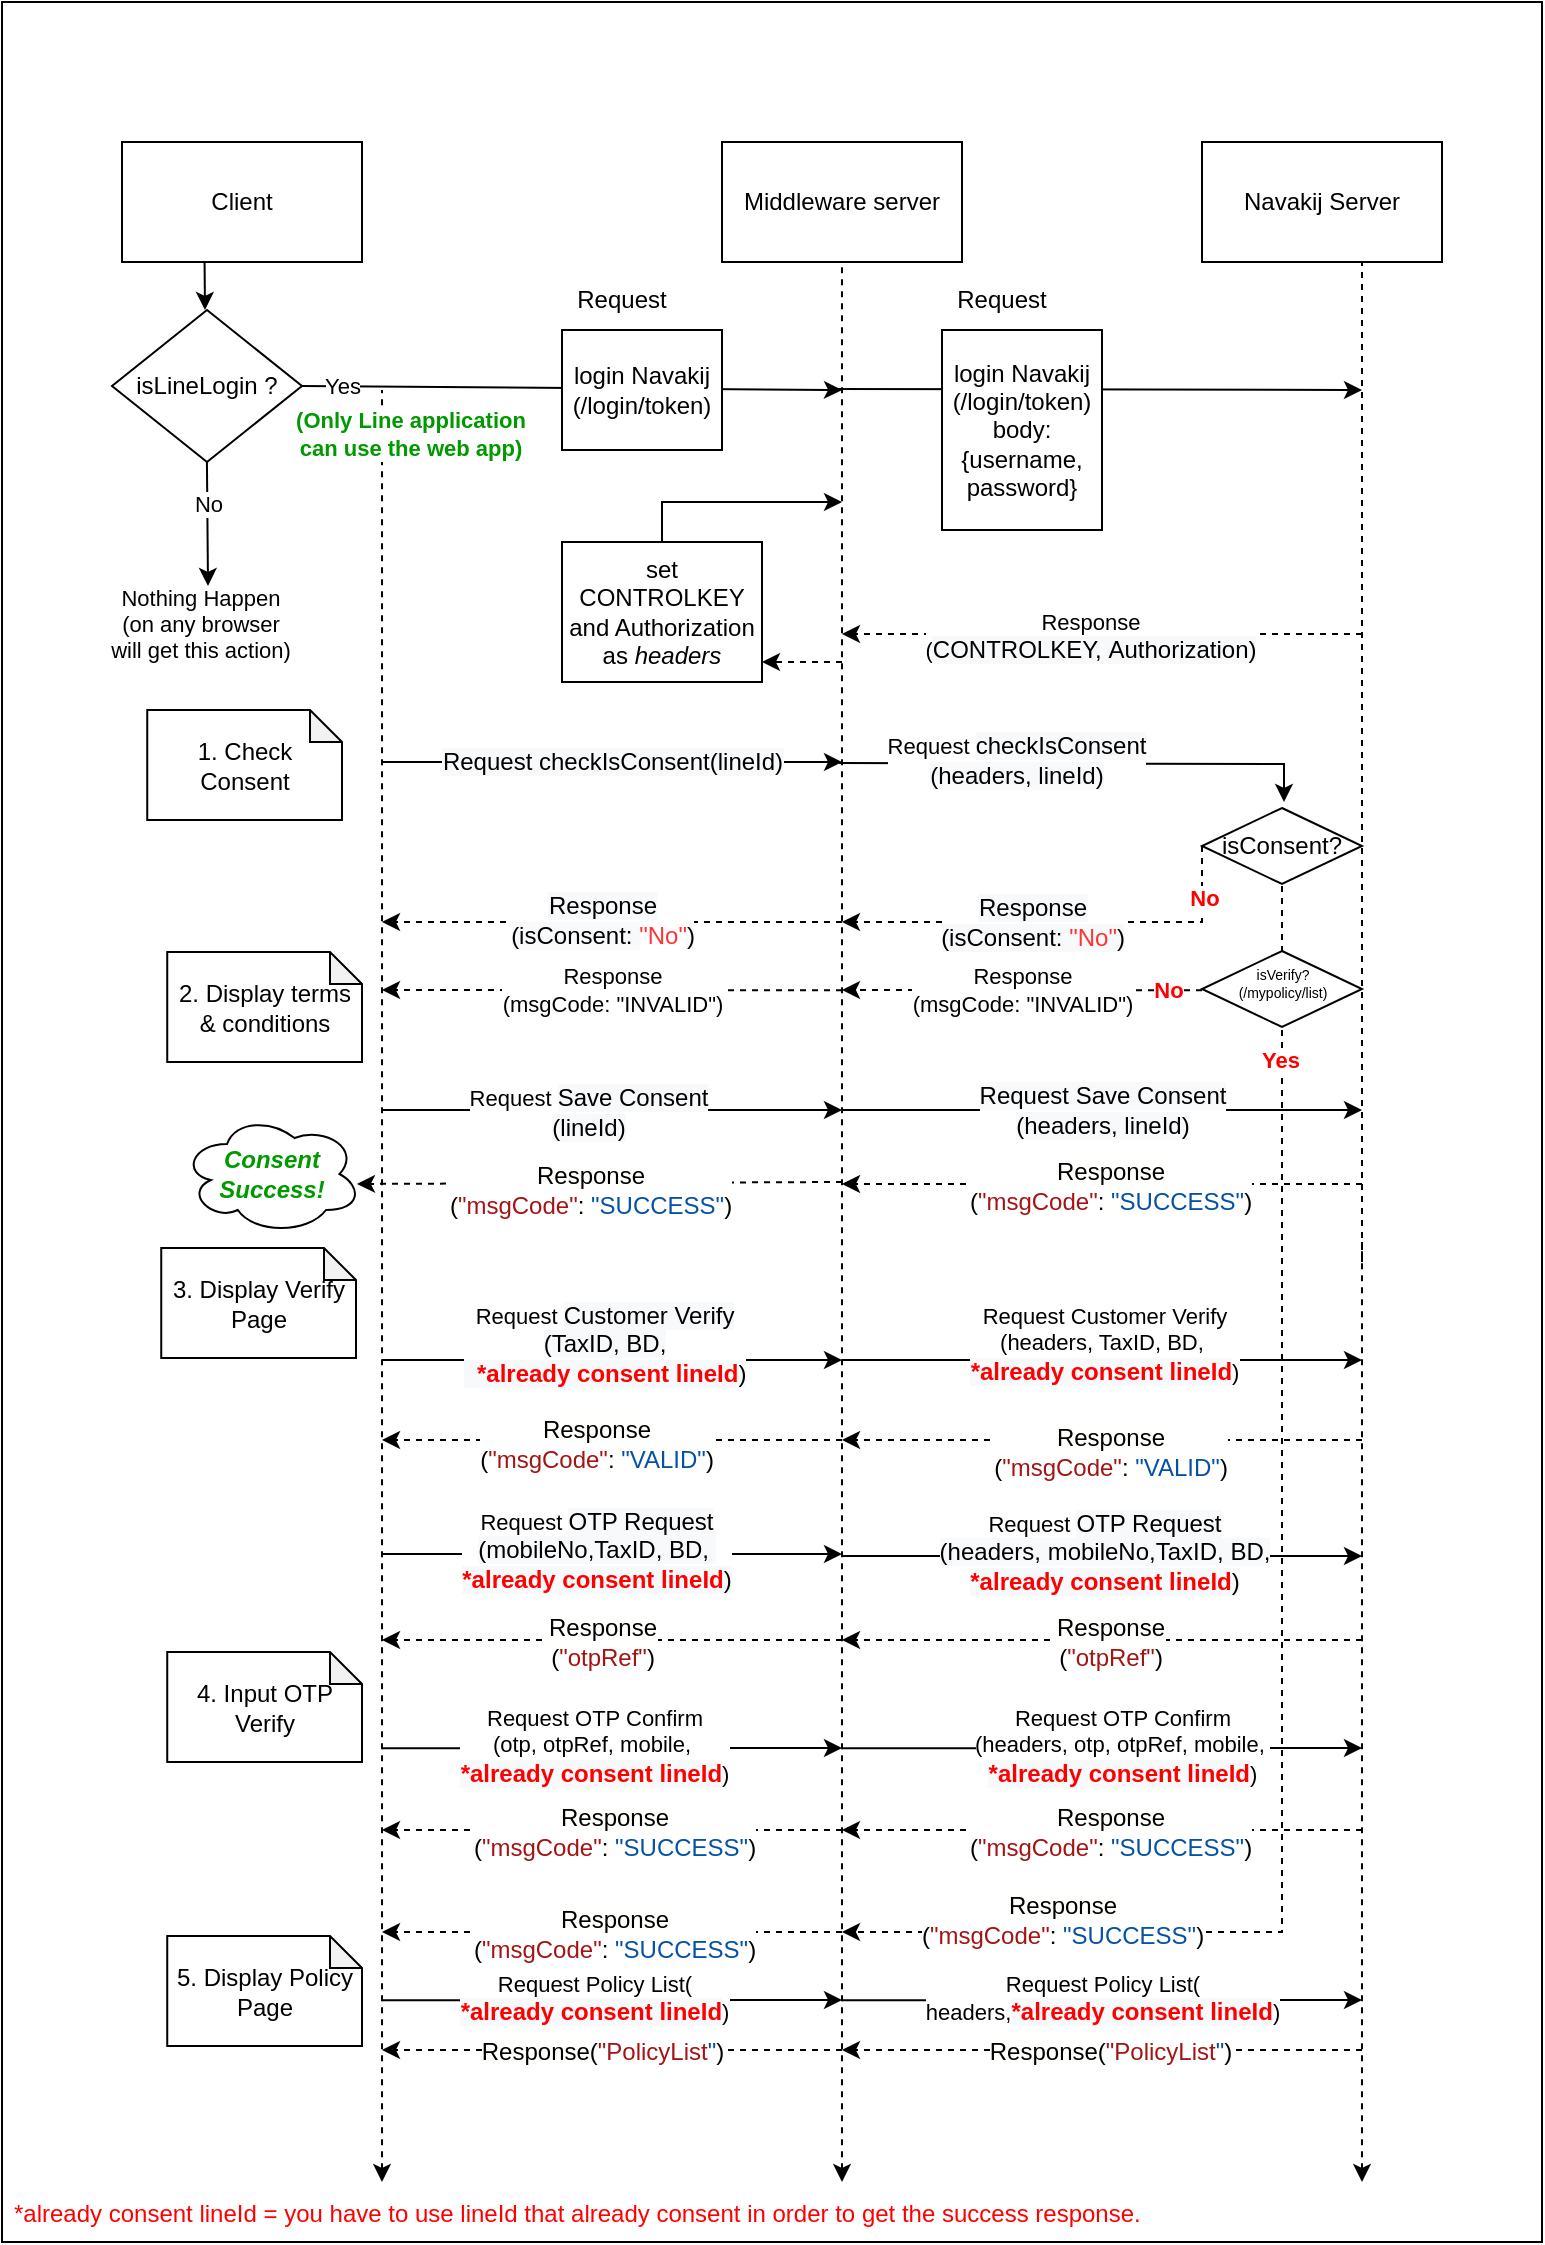 <mxfile version="17.4.0" type="device"><diagram id="cT4km8-Q7S6WcTGxrTxh" name="Page-1"><mxGraphModel dx="1261" dy="752" grid="1" gridSize="10" guides="1" tooltips="1" connect="1" arrows="1" fold="1" page="1" pageScale="1" pageWidth="827" pageHeight="1169" math="0" shadow="0"><root><mxCell id="0"/><mxCell id="1" parent="0"/><mxCell id="ANIul-7Bo9DPzJcAFMtB-142" value="" style="rounded=0;whiteSpace=wrap;html=1;fontColor=#000000;" parent="1" vertex="1"><mxGeometry x="40" y="10" width="770" height="1120" as="geometry"/></mxCell><mxCell id="ANIul-7Bo9DPzJcAFMtB-1" value="Client" style="rounded=0;whiteSpace=wrap;html=1;" parent="1" vertex="1"><mxGeometry x="100" y="80" width="120" height="60" as="geometry"/></mxCell><mxCell id="ANIul-7Bo9DPzJcAFMtB-2" value="Middleware server" style="rounded=0;whiteSpace=wrap;html=1;" parent="1" vertex="1"><mxGeometry x="400" y="80" width="120" height="60" as="geometry"/></mxCell><mxCell id="ANIul-7Bo9DPzJcAFMtB-3" value="Navakij Server" style="rounded=0;whiteSpace=wrap;html=1;" parent="1" vertex="1"><mxGeometry x="640" y="80" width="120" height="60" as="geometry"/></mxCell><mxCell id="ANIul-7Bo9DPzJcAFMtB-5" value="isLineLogin ?" style="rhombus;whiteSpace=wrap;html=1;" parent="1" vertex="1"><mxGeometry x="95" y="164" width="95" height="76" as="geometry"/></mxCell><mxCell id="ANIul-7Bo9DPzJcAFMtB-6" value="" style="endArrow=classic;html=1;rounded=0;exitX=0.344;exitY=0.994;exitDx=0;exitDy=0;entryX=0.5;entryY=0;entryDx=0;entryDy=0;exitPerimeter=0;" parent="1" source="ANIul-7Bo9DPzJcAFMtB-1" edge="1"><mxGeometry width="50" height="50" relative="1" as="geometry"><mxPoint x="144" y="140" as="sourcePoint"/><mxPoint x="141.5" y="164" as="targetPoint"/></mxGeometry></mxCell><mxCell id="ANIul-7Bo9DPzJcAFMtB-7" value="" style="endArrow=none;dashed=1;html=1;rounded=0;entryX=0.5;entryY=1;entryDx=0;entryDy=0;startArrow=classic;startFill=1;" parent="1" target="ANIul-7Bo9DPzJcAFMtB-2" edge="1"><mxGeometry width="50" height="50" relative="1" as="geometry"><mxPoint x="460" y="1100" as="sourcePoint"/><mxPoint x="520" y="240" as="targetPoint"/></mxGeometry></mxCell><mxCell id="ANIul-7Bo9DPzJcAFMtB-8" value="" style="endArrow=classic;html=1;rounded=0;exitX=1;exitY=0.5;exitDx=0;exitDy=0;" parent="1" source="ANIul-7Bo9DPzJcAFMtB-5" edge="1"><mxGeometry width="50" height="50" relative="1" as="geometry"><mxPoint x="440" y="264" as="sourcePoint"/><mxPoint x="460" y="204" as="targetPoint"/></mxGeometry></mxCell><mxCell id="ANIul-7Bo9DPzJcAFMtB-10" value="Yes" style="edgeLabel;html=1;align=center;verticalAlign=middle;resizable=0;points=[];" parent="ANIul-7Bo9DPzJcAFMtB-8" vertex="1" connectable="0"><mxGeometry x="-0.716" y="-2" relative="1" as="geometry"><mxPoint x="-19" y="-3" as="offset"/></mxGeometry></mxCell><mxCell id="ANIul-7Bo9DPzJcAFMtB-11" value="login Navakij&lt;br&gt;(/login/token)" style="rounded=0;whiteSpace=wrap;html=1;" parent="1" vertex="1"><mxGeometry x="320" y="174" width="80" height="60" as="geometry"/></mxCell><mxCell id="ANIul-7Bo9DPzJcAFMtB-12" value="Request" style="text;html=1;strokeColor=none;fillColor=none;align=center;verticalAlign=middle;whiteSpace=wrap;rounded=0;" parent="1" vertex="1"><mxGeometry x="320" y="144" width="60" height="30" as="geometry"/></mxCell><mxCell id="ANIul-7Bo9DPzJcAFMtB-14" value="" style="endArrow=classic;html=1;rounded=0;exitX=1;exitY=0.5;exitDx=0;exitDy=0;" parent="1" edge="1"><mxGeometry width="50" height="50" relative="1" as="geometry"><mxPoint x="455" y="203.5" as="sourcePoint"/><mxPoint x="720" y="204" as="targetPoint"/></mxGeometry></mxCell><mxCell id="ANIul-7Bo9DPzJcAFMtB-16" value="" style="endArrow=none;dashed=1;html=1;rounded=0;entryX=0.5;entryY=1;entryDx=0;entryDy=0;startArrow=none;" parent="1" edge="1"><mxGeometry width="50" height="50" relative="1" as="geometry"><mxPoint x="720" y="640" as="sourcePoint"/><mxPoint x="720" y="140" as="targetPoint"/></mxGeometry></mxCell><mxCell id="ANIul-7Bo9DPzJcAFMtB-17" value="login Navakij&lt;br&gt;(/login/token)&lt;br&gt;body: {username, password}" style="rounded=0;whiteSpace=wrap;html=1;" parent="1" vertex="1"><mxGeometry x="510" y="174" width="80" height="100" as="geometry"/></mxCell><mxCell id="ANIul-7Bo9DPzJcAFMtB-18" value="Request" style="text;html=1;strokeColor=none;fillColor=none;align=center;verticalAlign=middle;whiteSpace=wrap;rounded=0;" parent="1" vertex="1"><mxGeometry x="510" y="144" width="60" height="30" as="geometry"/></mxCell><mxCell id="ANIul-7Bo9DPzJcAFMtB-19" value="" style="endArrow=classic;html=1;rounded=0;dashed=1;" parent="1" edge="1"><mxGeometry width="50" height="50" relative="1" as="geometry"><mxPoint x="720" y="326" as="sourcePoint"/><mxPoint x="460" y="326" as="targetPoint"/></mxGeometry></mxCell><mxCell id="ANIul-7Bo9DPzJcAFMtB-140" value="Response&lt;br&gt;(&lt;span style=&quot;font-size: 12px; background-color: rgb(248, 249, 250);&quot;&gt;CONTROLKEY,&amp;nbsp;&lt;/span&gt;&lt;span style=&quot;font-size: 12px; background-color: rgb(248, 249, 250);&quot;&gt;Authorization)&lt;/span&gt;" style="edgeLabel;html=1;align=center;verticalAlign=middle;resizable=0;points=[];fontColor=#000000;" parent="ANIul-7Bo9DPzJcAFMtB-19" vertex="1" connectable="0"><mxGeometry x="0.279" y="-1" relative="1" as="geometry"><mxPoint x="30" y="2" as="offset"/></mxGeometry></mxCell><mxCell id="ANIul-7Bo9DPzJcAFMtB-22" value="set CONTROLKEY and Authorization as &lt;i&gt;headers&lt;/i&gt;" style="rounded=0;whiteSpace=wrap;html=1;" parent="1" vertex="1"><mxGeometry x="320" y="280" width="100" height="70" as="geometry"/></mxCell><mxCell id="ANIul-7Bo9DPzJcAFMtB-23" value="" style="endArrow=classic;html=1;rounded=0;dashed=1;" parent="1" edge="1"><mxGeometry width="50" height="50" relative="1" as="geometry"><mxPoint x="460" y="340" as="sourcePoint"/><mxPoint x="420" y="340" as="targetPoint"/></mxGeometry></mxCell><mxCell id="ANIul-7Bo9DPzJcAFMtB-24" value="" style="endArrow=classic;html=1;rounded=0;" parent="1" edge="1"><mxGeometry width="50" height="50" relative="1" as="geometry"><mxPoint x="370" y="280" as="sourcePoint"/><mxPoint x="460" y="260" as="targetPoint"/><Array as="points"><mxPoint x="370" y="260"/></Array></mxGeometry></mxCell><mxCell id="ANIul-7Bo9DPzJcAFMtB-30" value="" style="endArrow=classic;html=1;rounded=0;exitX=1;exitY=0.5;exitDx=0;exitDy=0;entryX=0.5;entryY=0;entryDx=0;entryDy=0;" parent="1" edge="1"><mxGeometry width="50" height="50" relative="1" as="geometry"><mxPoint x="458.5" y="390.5" as="sourcePoint"/><mxPoint x="681" y="410.0" as="targetPoint"/><Array as="points"><mxPoint x="681" y="391"/></Array></mxGeometry></mxCell><mxCell id="ANIul-7Bo9DPzJcAFMtB-90" value="Request&amp;nbsp;&lt;span style=&quot;font-size: 12px ; background-color: rgb(248 , 249 , 250)&quot;&gt;checkIsConsent&lt;/span&gt;&lt;br style=&quot;font-size: 12px ; background-color: rgb(248 , 249 , 250)&quot;&gt;&lt;span style=&quot;font-size: 12px ; background-color: rgb(248 , 249 , 250)&quot;&gt;(headers, lineId)&lt;/span&gt;" style="edgeLabel;html=1;align=center;verticalAlign=middle;resizable=0;points=[];fontColor=#000000;" parent="ANIul-7Bo9DPzJcAFMtB-30" vertex="1" connectable="0"><mxGeometry x="-0.598" y="2" relative="1" as="geometry"><mxPoint x="40" as="offset"/></mxGeometry></mxCell><mxCell id="ANIul-7Bo9DPzJcAFMtB-36" value="" style="endArrow=none;dashed=1;html=1;rounded=0;startArrow=classic;startFill=1;" parent="1" edge="1"><mxGeometry width="50" height="50" relative="1" as="geometry"><mxPoint x="230" y="1100" as="sourcePoint"/><mxPoint x="230" y="204" as="targetPoint"/></mxGeometry></mxCell><mxCell id="ANIul-7Bo9DPzJcAFMtB-37" value="&lt;span style=&quot;font-size: 12px ; background-color: rgb(248 , 249 , 250)&quot;&gt;Request checkIsConsent&lt;/span&gt;&lt;span style=&quot;font-size: 12px ; background-color: rgb(248 , 249 , 250)&quot;&gt;(lineId)&lt;/span&gt;" style="endArrow=classic;html=1;rounded=0;" parent="1" edge="1"><mxGeometry width="50" height="50" relative="1" as="geometry"><mxPoint x="230" y="390" as="sourcePoint"/><mxPoint x="460" y="390" as="targetPoint"/></mxGeometry></mxCell><mxCell id="ANIul-7Bo9DPzJcAFMtB-39" value="" style="endArrow=classic;html=1;rounded=0;exitX=0.468;exitY=0.968;exitDx=0;exitDy=0;exitPerimeter=0;" parent="1" edge="1"><mxGeometry width="50" height="50" relative="1" as="geometry"><mxPoint x="142.46" y="239.568" as="sourcePoint"/><mxPoint x="143" y="302" as="targetPoint"/></mxGeometry></mxCell><mxCell id="ANIul-7Bo9DPzJcAFMtB-40" value="No" style="edgeLabel;html=1;align=center;verticalAlign=middle;resizable=0;points=[];" parent="ANIul-7Bo9DPzJcAFMtB-39" vertex="1" connectable="0"><mxGeometry x="-0.411" y="2" relative="1" as="geometry"><mxPoint x="-2" y="3" as="offset"/></mxGeometry></mxCell><mxCell id="ANIul-7Bo9DPzJcAFMtB-41" value="Nothing Happen&lt;br&gt;(on any browser &lt;br&gt;will get this action)" style="edgeLabel;html=1;align=center;verticalAlign=middle;resizable=0;points=[];" parent="1" vertex="1" connectable="0"><mxGeometry x="152.618" y="270.796" as="geometry"><mxPoint x="-14" y="50" as="offset"/></mxGeometry></mxCell><mxCell id="ANIul-7Bo9DPzJcAFMtB-42" value="&lt;font color=&quot;#009900&quot;&gt;(Only Line application&lt;br&gt;can use the web app)&lt;/font&gt;" style="edgeLabel;html=1;align=center;verticalAlign=middle;resizable=0;points=[];fontStyle=1" parent="1" vertex="1" connectable="0"><mxGeometry x="257.998" y="175.996" as="geometry"><mxPoint x="-14" y="50" as="offset"/></mxGeometry></mxCell><mxCell id="ANIul-7Bo9DPzJcAFMtB-43" value="" style="endArrow=classic;html=1;rounded=0;dashed=1;" parent="1" edge="1"><mxGeometry width="50" height="50" relative="1" as="geometry"><mxPoint x="460" y="470" as="sourcePoint"/><mxPoint x="230" y="470" as="targetPoint"/></mxGeometry></mxCell><mxCell id="ANIul-7Bo9DPzJcAFMtB-123" value="&lt;span style=&quot;color: rgb(0 , 0 , 0) ; font-size: 12px ; background-color: rgb(248 , 249 , 250)&quot;&gt;Response&lt;/span&gt;&lt;br style=&quot;color: rgb(0 , 0 , 0) ; font-size: 12px&quot;&gt;&lt;span style=&quot;color: rgb(0 , 0 , 0) ; font-size: 12px ; background-color: rgb(248 , 249 , 250)&quot;&gt;(isConsent:&amp;nbsp;&lt;/span&gt;&lt;font color=&quot;#ff3333&quot; style=&quot;font-size: 12px&quot;&gt;&quot;No&quot;&lt;/font&gt;&lt;span style=&quot;color: rgb(0 , 0 , 0) ; font-size: 12px ; background-color: rgb(248 , 249 , 250)&quot;&gt;)&lt;/span&gt;" style="edgeLabel;html=1;align=center;verticalAlign=middle;resizable=0;points=[];fontColor=#FF3333;" parent="ANIul-7Bo9DPzJcAFMtB-43" vertex="1" connectable="0"><mxGeometry x="0.217" y="-1" relative="1" as="geometry"><mxPoint x="20" as="offset"/></mxGeometry></mxCell><mxCell id="ANIul-7Bo9DPzJcAFMtB-46" value="1. Check Consent" style="shape=note;whiteSpace=wrap;html=1;backgroundOutline=1;darkOpacity=0.05;size=16;" parent="1" vertex="1"><mxGeometry x="112.62" y="364" width="97.38" height="55" as="geometry"/></mxCell><mxCell id="ANIul-7Bo9DPzJcAFMtB-47" value="2. Display terms &amp;amp; conditions" style="shape=note;whiteSpace=wrap;html=1;backgroundOutline=1;darkOpacity=0.05;size=16;" parent="1" vertex="1"><mxGeometry x="122.62" y="485" width="97.38" height="55" as="geometry"/></mxCell><mxCell id="ANIul-7Bo9DPzJcAFMtB-49" value="" style="endArrow=none;dashed=1;html=1;rounded=0;startArrow=classic;startFill=1;" parent="1" edge="1"><mxGeometry width="50" height="50" relative="1" as="geometry"><mxPoint x="720" y="1100" as="sourcePoint"/><mxPoint x="720" y="630" as="targetPoint"/></mxGeometry></mxCell><mxCell id="ANIul-7Bo9DPzJcAFMtB-52" value="" style="endArrow=classic;html=1;rounded=0;exitX=0.5;exitY=1;exitDx=0;exitDy=0;dashed=1;" parent="1" edge="1"><mxGeometry width="50" height="50" relative="1" as="geometry"><mxPoint x="680" y="446" as="sourcePoint"/><mxPoint x="460" y="975" as="targetPoint"/><Array as="points"><mxPoint x="680" y="975"/></Array></mxGeometry></mxCell><mxCell id="ANIul-7Bo9DPzJcAFMtB-53" value="Yes" style="edgeLabel;html=1;align=center;verticalAlign=middle;resizable=0;points=[];fontStyle=1;fontColor=#FF0000;" parent="ANIul-7Bo9DPzJcAFMtB-52" vertex="1" connectable="0"><mxGeometry x="-0.731" y="-1" relative="1" as="geometry"><mxPoint y="-115" as="offset"/></mxGeometry></mxCell><mxCell id="ANIul-7Bo9DPzJcAFMtB-124" value="&lt;span style=&quot;color: rgba(0 , 0 , 0 , 0) ; font-family: monospace ; font-size: 0px ; background-color: rgb(248 , 249 , 250)&quot;&gt;%3CmxGraphModel%3E%3Croot%3E%3CmxCell%20id%3D%220%22%2F%3E%3CmxCell%20id%3D%221%22%20parent%3D%220%22%2F%3E%3CmxCell%20id%3D%222%22%20value%3D%22%26lt%3Bspan%20style%3D%26quot%3Bfont-size%3A%2012px%20%3B%20background-color%3A%20rgb(248%20%2C%20249%20%2C%20250)%26quot%3B%26gt%3BResponse%26lt%3Bbr%26gt%3B(isConsent%3A%20%26lt%3Bfont%20color%3D%26quot%3B%23ff3333%26quot%3B%26gt%3B%26quot%3BNo%26quot%3B%26lt%3B%2Ffont%26gt%3B)%26lt%3B%2Fspan%26gt%3B%22%20style%3D%22edgeLabel%3Bhtml%3D1%3Balign%3Dcenter%3BverticalAlign%3Dmiddle%3Bresizable%3D0%3Bpoints%3D%5B%5D%3BfontColor%3D%23000000%3B%22%20vertex%3D%221%22%20connectable%3D%220%22%20parent%3D%221%22%3E%3CmxGeometry%20x%3D%22505.273%22%20y%3D%22530%22%20as%3D%22geometry%22%2F%3E%3C%2FmxCell%3E%3C%2Froot%3E%3C%2FmxGraphModel%3E&lt;/span&gt;" style="edgeLabel;html=1;align=center;verticalAlign=middle;resizable=0;points=[];fontColor=#FF3333;" parent="ANIul-7Bo9DPzJcAFMtB-52" vertex="1" connectable="0"><mxGeometry x="0.598" y="-2" relative="1" as="geometry"><mxPoint y="36" as="offset"/></mxGeometry></mxCell><mxCell id="ANIul-7Bo9DPzJcAFMtB-125" value="&lt;span style=&quot;color: rgba(0 , 0 , 0 , 0) ; font-family: monospace ; font-size: 0px ; background-color: rgb(248 , 249 , 250)&quot;&gt;%3CmxGraphModel%3E%3Croot%3E%3CmxCell%20id%3D%220%22%2F%3E%3CmxCell%20id%3D%221%22%20parent%3D%220%22%2F%3E%3CmxCell%20id%3D%222%22%20value%3D%22%26lt%3Bspan%20style%3D%26quot%3Bfont-size%3A%2012px%20%3B%20background-color%3A%20rgb(248%20%2C%20249%20%2C%20250)%26quot%3B%26gt%3BResponse%26lt%3Bbr%26gt%3B(isConsent%3A%20%26lt%3Bfont%20color%3D%26quot%3B%23ff3333%26quot%3B%26gt%3B%26quot%3BNo%26quot%3B%26lt%3B%2Ffont%26gt%3B)%26lt%3B%2Fspan%26gt%3B%22%20style%3D%22edgeLabel%3Bhtml%3D1%3Balign%3Dcenter%3BverticalAlign%3Dmiddle%3Bresizable%3D0%3Bpoints%3D%5B%5D%3BfontColor%3D%23000000%3B%22%20vertex%3D%221%22%20connectable%3D%220%22%20parent%3D%221%22%3E%3CmxGeometry%20x%3D%22505.273%22%20y%3D%22530%22%20as%3D%22geometry%22%2F%3E%3C%2FmxCell%3E%3C%2Froot%3E%3C%2FmxGraphModel%3E&lt;/span&gt;" style="edgeLabel;html=1;align=center;verticalAlign=middle;resizable=0;points=[];fontColor=#FF3333;" parent="ANIul-7Bo9DPzJcAFMtB-52" vertex="1" connectable="0"><mxGeometry x="0.626" relative="1" as="geometry"><mxPoint y="36" as="offset"/></mxGeometry></mxCell><mxCell id="ANIul-7Bo9DPzJcAFMtB-126" value="&lt;span style=&quot;color: rgba(0 , 0 , 0 , 0) ; font-family: monospace ; font-size: 0px ; background-color: rgb(248 , 249 , 250)&quot;&gt;%3CmxGraphModel%3E%3Croot%3E%3CmxCell%20id%3D%220%22%2F%3E%3CmxCell%20id%3D%221%22%20parent%3D%220%22%2F%3E%3CmxCell%20id%3D%222%22%20value%3D%22%26lt%3Bspan%20style%3D%26quot%3Bfont-size%3A%2012px%20%3B%20background-color%3A%20rgb(248%20%2C%20249%20%2C%20250)%26quot%3B%26gt%3BResponse%26lt%3Bbr%26gt%3B(isConsent%3A%20%26lt%3Bfont%20color%3D%26quot%3B%23ff3333%26quot%3B%26gt%3B%26quot%3BNo%26quot%3B%26lt%3B%2Ffont%26gt%3B)%26lt%3B%2Fspan%26gt%3B%22%20style%3D%22edgeLabel%3Bhtml%3D1%3Balign%3Dcenter%3BverticalAlign%3Dmiddle%3Bresizable%3D0%3Bpoints%3D%5B%5D%3BfontColor%3D%23000000%3B%22%20vertex%3D%221%22%20connectable%3D%220%22%20parent%3D%221%22%3E%3CmxGeometry%20x%3D%22505.273%22%20y%3D%22530%22%20as%3D%22geometry%22%2F%3E%3C%2FmxCell%3E%3C%2Froot%3E%3C%2FmxGraphModelReหrwrasd&lt;/span&gt;" style="edgeLabel;html=1;align=center;verticalAlign=middle;resizable=0;points=[];fontColor=#FF3333;" parent="ANIul-7Bo9DPzJcAFMtB-52" vertex="1" connectable="0"><mxGeometry x="0.623" y="-1" relative="1" as="geometry"><mxPoint y="36" as="offset"/></mxGeometry></mxCell><mxCell id="OdsHlq-Mg84F68yRAwZr-7" value="&lt;span style=&quot;background-color: rgb(255 , 255 , 254)&quot;&gt;Response&lt;br&gt;(&lt;/span&gt;&lt;span style=&quot;color: rgb(163 , 21 , 21)&quot;&gt;&quot;msgCode&quot;&lt;/span&gt;&lt;span style=&quot;background-color: rgb(255 , 255 , 254)&quot;&gt;:&amp;nbsp;&lt;/span&gt;&lt;span style=&quot;color: rgb(4 , 81 , 165)&quot;&gt;&quot;SUCCESS&quot;&lt;/span&gt;&lt;span style=&quot;background-color: rgb(255 , 255 , 254)&quot;&gt;)&lt;/span&gt;" style="edgeLabel;html=1;align=center;verticalAlign=middle;resizable=0;points=[];fontSize=12;" vertex="1" connectable="0" parent="ANIul-7Bo9DPzJcAFMtB-52"><mxGeometry x="0.291" y="-3" relative="1" as="geometry"><mxPoint x="-107" y="39" as="offset"/></mxGeometry></mxCell><mxCell id="ANIul-7Bo9DPzJcAFMtB-67" value="" style="endArrow=classic;html=1;rounded=0;" parent="1" edge="1"><mxGeometry width="50" height="50" relative="1" as="geometry"><mxPoint x="230" y="564" as="sourcePoint"/><mxPoint x="460" y="564" as="targetPoint"/></mxGeometry></mxCell><mxCell id="ANIul-7Bo9DPzJcAFMtB-120" value="Request&amp;nbsp;&lt;span style=&quot;font-size: 12px ; background-color: rgb(248 , 249 , 250)&quot;&gt;Save Consent&lt;br&gt;(lineId)&lt;br&gt;&lt;/span&gt;" style="edgeLabel;html=1;align=center;verticalAlign=middle;resizable=0;points=[];fontColor=#000000;" parent="ANIul-7Bo9DPzJcAFMtB-67" vertex="1" connectable="0"><mxGeometry x="-0.106" y="-1" relative="1" as="geometry"><mxPoint as="offset"/></mxGeometry></mxCell><mxCell id="ANIul-7Bo9DPzJcAFMtB-71" value="&lt;span style=&quot;font-size: 12px ; background-color: rgb(248 , 249 , 250)&quot;&gt;Request Save Consent&lt;br&gt;&lt;/span&gt;&lt;span style=&quot;font-size: 12px ; background-color: rgb(248 , 249 , 250)&quot;&gt;(headers, lineId)&lt;/span&gt;" style="endArrow=classic;html=1;rounded=0;" parent="1" edge="1"><mxGeometry width="50" height="50" relative="1" as="geometry"><mxPoint x="460" y="564" as="sourcePoint"/><mxPoint x="720" y="564" as="targetPoint"/></mxGeometry></mxCell><mxCell id="ANIul-7Bo9DPzJcAFMtB-72" value="&lt;div style=&quot;background-color: rgb(255 , 255 , 254) ; line-height: 18px&quot;&gt;&lt;br&gt;&lt;/div&gt;" style="text;html=1;align=center;verticalAlign=middle;resizable=0;points=[];autosize=1;strokeColor=none;fillColor=none;" parent="1" vertex="1"><mxGeometry x="585" y="596" width="20" height="20" as="geometry"/></mxCell><mxCell id="ANIul-7Bo9DPzJcAFMtB-73" value="isConsent?" style="rhombus;whiteSpace=wrap;html=1;" parent="1" vertex="1"><mxGeometry x="640" y="413" width="80" height="38" as="geometry"/></mxCell><mxCell id="ANIul-7Bo9DPzJcAFMtB-74" value="" style="endArrow=classic;html=1;rounded=0;exitX=0;exitY=0.5;exitDx=0;exitDy=0;dashed=1;" parent="1" source="ANIul-7Bo9DPzJcAFMtB-73" edge="1"><mxGeometry width="50" height="50" relative="1" as="geometry"><mxPoint x="600" y="520" as="sourcePoint"/><mxPoint x="460" y="470" as="targetPoint"/><Array as="points"><mxPoint x="640" y="470"/></Array></mxGeometry></mxCell><mxCell id="ANIul-7Bo9DPzJcAFMtB-76" value="No" style="edgeLabel;html=1;align=center;verticalAlign=middle;resizable=0;points=[];fontStyle=1;fontColor=#FF0000;" parent="ANIul-7Bo9DPzJcAFMtB-74" vertex="1" connectable="0"><mxGeometry x="0.072" relative="1" as="geometry"><mxPoint x="80" y="-12" as="offset"/></mxGeometry></mxCell><mxCell id="ANIul-7Bo9DPzJcAFMtB-122" value="&lt;span style=&quot;font-size: 12px ; background-color: rgb(248 , 249 , 250)&quot;&gt;Response&lt;br&gt;(isConsent: &lt;font color=&quot;#ff3333&quot;&gt;&quot;No&quot;&lt;/font&gt;)&lt;/span&gt;" style="edgeLabel;html=1;align=center;verticalAlign=middle;resizable=0;points=[];fontColor=#000000;" parent="ANIul-7Bo9DPzJcAFMtB-74" vertex="1" connectable="0"><mxGeometry x="0.405" relative="1" as="geometry"><mxPoint x="30" as="offset"/></mxGeometry></mxCell><mxCell id="ANIul-7Bo9DPzJcAFMtB-79" value="" style="endArrow=classic;html=1;rounded=0;fontColor=#000000;dashed=1;" parent="1" edge="1"><mxGeometry width="50" height="50" relative="1" as="geometry"><mxPoint x="720" y="601" as="sourcePoint"/><mxPoint x="460" y="601" as="targetPoint"/></mxGeometry></mxCell><mxCell id="ANIul-7Bo9DPzJcAFMtB-80" value="&lt;span style=&quot;font-size: 12px ; background-color: rgb(255 , 255 , 254)&quot;&gt;Response&lt;br&gt;(&lt;/span&gt;&lt;span style=&quot;font-size: 12px ; color: rgb(163 , 21 , 21)&quot;&gt;&quot;msgCode&quot;&lt;/span&gt;&lt;span style=&quot;font-size: 12px ; background-color: rgb(255 , 255 , 254)&quot;&gt;:&amp;nbsp;&lt;/span&gt;&lt;span style=&quot;font-size: 12px ; color: rgb(4 , 81 , 165)&quot;&gt;&quot;SUCCESS&quot;&lt;/span&gt;&lt;span style=&quot;font-size: 12px ; background-color: rgb(255 , 255 , 254)&quot;&gt;)&lt;/span&gt;" style="edgeLabel;html=1;align=center;verticalAlign=middle;resizable=0;points=[];fontColor=#000000;" parent="ANIul-7Bo9DPzJcAFMtB-79" vertex="1" connectable="0"><mxGeometry x="-0.613" y="-3" relative="1" as="geometry"><mxPoint x="-76" y="4" as="offset"/></mxGeometry></mxCell><mxCell id="ANIul-7Bo9DPzJcAFMtB-81" value="" style="endArrow=classic;html=1;rounded=0;fontColor=#000000;dashed=1;entryX=0.972;entryY=0.583;entryDx=0;entryDy=0;entryPerimeter=0;" parent="1" edge="1"><mxGeometry width="50" height="50" relative="1" as="geometry"><mxPoint x="460" y="600" as="sourcePoint"/><mxPoint x="217.48" y="600.98" as="targetPoint"/></mxGeometry></mxCell><mxCell id="ANIul-7Bo9DPzJcAFMtB-82" value="&lt;span style=&quot;font-size: 12px ; background-color: rgb(255 , 255 , 254)&quot;&gt;Response&lt;br&gt;(&lt;/span&gt;&lt;span style=&quot;font-size: 12px ; color: rgb(163 , 21 , 21)&quot;&gt;&quot;msgCode&quot;&lt;/span&gt;&lt;span style=&quot;font-size: 12px ; background-color: rgb(255 , 255 , 254)&quot;&gt;:&amp;nbsp;&lt;/span&gt;&lt;span style=&quot;font-size: 12px ; color: rgb(4 , 81 , 165)&quot;&gt;&quot;SUCCESS&quot;&lt;/span&gt;&lt;span style=&quot;font-size: 12px ; background-color: rgb(255 , 255 , 254)&quot;&gt;)&lt;/span&gt;" style="edgeLabel;html=1;align=center;verticalAlign=middle;resizable=0;points=[];fontColor=#000000;" parent="ANIul-7Bo9DPzJcAFMtB-81" vertex="1" connectable="0"><mxGeometry x="-0.613" y="-3" relative="1" as="geometry"><mxPoint x="-79" y="7" as="offset"/></mxGeometry></mxCell><mxCell id="ANIul-7Bo9DPzJcAFMtB-83" value="3. Display Verify Page" style="shape=note;whiteSpace=wrap;html=1;backgroundOutline=1;darkOpacity=0.05;size=16;" parent="1" vertex="1"><mxGeometry x="119.62" y="633" width="97.38" height="55" as="geometry"/></mxCell><mxCell id="ANIul-7Bo9DPzJcAFMtB-87" value="" style="endArrow=classic;html=1;rounded=0;" parent="1" edge="1"><mxGeometry width="50" height="50" relative="1" as="geometry"><mxPoint x="230" y="689" as="sourcePoint"/><mxPoint x="460" y="689" as="targetPoint"/></mxGeometry></mxCell><mxCell id="ANIul-7Bo9DPzJcAFMtB-102" value="Request&amp;nbsp;&lt;span style=&quot;font-size: 12px ; background-color: rgb(248 , 249 , 250)&quot;&gt;Customer Verify&lt;/span&gt;&lt;br style=&quot;font-size: 12px ; background-color: rgb(248 , 249 , 250)&quot;&gt;&lt;span style=&quot;font-size: 12px ; background-color: rgb(248 , 249 , 250)&quot;&gt;(TaxID, BD,&lt;br&gt;&amp;nbsp;&amp;nbsp;&lt;font color=&quot;#ff0000&quot;&gt;&lt;b&gt;*already consent lineId&lt;/b&gt;&lt;/font&gt;)&lt;/span&gt;" style="edgeLabel;html=1;align=center;verticalAlign=middle;resizable=0;points=[];fontColor=#000000;" parent="ANIul-7Bo9DPzJcAFMtB-87" vertex="1" connectable="0"><mxGeometry x="-0.075" y="2" relative="1" as="geometry"><mxPoint x="4" y="-6" as="offset"/></mxGeometry></mxCell><mxCell id="ANIul-7Bo9DPzJcAFMtB-88" value="" style="endArrow=classic;html=1;rounded=0;exitX=1;exitY=0.5;exitDx=0;exitDy=0;" parent="1" edge="1"><mxGeometry width="50" height="50" relative="1" as="geometry"><mxPoint x="460" y="689" as="sourcePoint"/><mxPoint x="720" y="689" as="targetPoint"/></mxGeometry></mxCell><mxCell id="ANIul-7Bo9DPzJcAFMtB-89" value="Request Customer Verify&lt;br&gt;(headers, TaxID, BD,&amp;nbsp;&lt;br&gt;&lt;b style=&quot;color: rgb(255 , 0 , 0) ; font-size: 12px ; background-color: rgb(248 , 249 , 250)&quot;&gt;*already consent lineId&lt;/b&gt;)" style="edgeLabel;html=1;align=center;verticalAlign=middle;resizable=0;points=[];fontColor=#000000;" parent="ANIul-7Bo9DPzJcAFMtB-88" vertex="1" connectable="0"><mxGeometry x="-0.458" relative="1" as="geometry"><mxPoint x="60" y="-8" as="offset"/></mxGeometry></mxCell><mxCell id="ANIul-7Bo9DPzJcAFMtB-95" value="" style="endArrow=classic;html=1;rounded=0;fontColor=#000000;dashed=1;" parent="1" edge="1"><mxGeometry width="50" height="50" relative="1" as="geometry"><mxPoint x="720" y="829" as="sourcePoint"/><mxPoint x="460" y="829" as="targetPoint"/></mxGeometry></mxCell><mxCell id="ANIul-7Bo9DPzJcAFMtB-96" value="&lt;span style=&quot;font-size: 12px ; background-color: rgb(255 , 255 , 254)&quot;&gt;Response&lt;br&gt;(&lt;/span&gt;&lt;span style=&quot;font-size: 12px ; color: rgb(163 , 21 , 21)&quot;&gt;&quot;otpRef&quot;&lt;/span&gt;&lt;span style=&quot;font-size: 12px ; background-color: rgb(255 , 255 , 254)&quot;&gt;)&lt;/span&gt;" style="edgeLabel;html=1;align=center;verticalAlign=middle;resizable=0;points=[];fontColor=#000000;" parent="ANIul-7Bo9DPzJcAFMtB-95" vertex="1" connectable="0"><mxGeometry x="-0.613" y="-3" relative="1" as="geometry"><mxPoint x="-76" y="4" as="offset"/></mxGeometry></mxCell><mxCell id="ANIul-7Bo9DPzJcAFMtB-97" value="" style="endArrow=classic;html=1;rounded=0;fontColor=#000000;dashed=1;" parent="1" edge="1"><mxGeometry width="50" height="50" relative="1" as="geometry"><mxPoint x="460" y="829" as="sourcePoint"/><mxPoint x="230" y="829" as="targetPoint"/></mxGeometry></mxCell><mxCell id="ANIul-7Bo9DPzJcAFMtB-98" value="&lt;span style=&quot;font-size: 12px ; background-color: rgb(255 , 255 , 254)&quot;&gt;Response&lt;br&gt;(&lt;/span&gt;&lt;span style=&quot;font-size: 12px ; color: rgb(163 , 21 , 21)&quot;&gt;&quot;otpRef&quot;&lt;/span&gt;&lt;span style=&quot;font-size: 12px ; background-color: rgb(255 , 255 , 254)&quot;&gt;)&lt;/span&gt;" style="edgeLabel;html=1;align=center;verticalAlign=middle;resizable=0;points=[];fontColor=#000000;" parent="ANIul-7Bo9DPzJcAFMtB-97" vertex="1" connectable="0"><mxGeometry x="-0.613" y="-3" relative="1" as="geometry"><mxPoint x="-76" y="4" as="offset"/></mxGeometry></mxCell><mxCell id="ANIul-7Bo9DPzJcAFMtB-99" value="4. Input OTP&lt;br&gt;Verify" style="shape=note;whiteSpace=wrap;html=1;backgroundOutline=1;darkOpacity=0.05;size=16;" parent="1" vertex="1"><mxGeometry x="122.62" y="835" width="97.38" height="55" as="geometry"/></mxCell><mxCell id="ANIul-7Bo9DPzJcAFMtB-100" value="" style="endArrow=classic;html=1;rounded=0;exitX=1;exitY=0.5;exitDx=0;exitDy=0;" parent="1" edge="1"><mxGeometry width="50" height="50" relative="1" as="geometry"><mxPoint x="230" y="883.13" as="sourcePoint"/><mxPoint x="460" y="883" as="targetPoint"/></mxGeometry></mxCell><mxCell id="ANIul-7Bo9DPzJcAFMtB-101" value="Request OTP Confirm&lt;br&gt;(otp, otpRef, mobile,&amp;nbsp;&lt;br&gt;&lt;b style=&quot;color: rgb(255 , 0 , 0) ; font-size: 12px ; background-color: rgb(248 , 249 , 250)&quot;&gt;*already consent lineId&lt;/b&gt;)" style="edgeLabel;html=1;align=center;verticalAlign=middle;resizable=0;points=[];fontColor=#000000;" parent="ANIul-7Bo9DPzJcAFMtB-100" vertex="1" connectable="0"><mxGeometry x="-0.077" y="1" relative="1" as="geometry"><mxPoint as="offset"/></mxGeometry></mxCell><mxCell id="ANIul-7Bo9DPzJcAFMtB-103" value="" style="endArrow=classic;html=1;rounded=0;fontColor=#000000;dashed=1;" parent="1" edge="1"><mxGeometry width="50" height="50" relative="1" as="geometry"><mxPoint x="720" y="729" as="sourcePoint"/><mxPoint x="460" y="729" as="targetPoint"/></mxGeometry></mxCell><mxCell id="ANIul-7Bo9DPzJcAFMtB-104" value="&lt;span style=&quot;font-size: 12px&quot;&gt;&lt;span style=&quot;background-color: rgb(255 , 255 , 254)&quot;&gt;Response&lt;/span&gt;&lt;br&gt;&lt;span style=&quot;background-color: rgb(255 , 255 , 254)&quot;&gt;(&lt;/span&gt;&lt;/span&gt;&lt;span style=&quot;font-size: 12px ; color: rgb(163 , 21 , 21)&quot;&gt;&quot;msgCode&quot;&lt;/span&gt;&lt;span style=&quot;background-color: rgb(255 , 255 , 254) ; font-size: 12px&quot;&gt;: &lt;/span&gt;&lt;span style=&quot;font-size: 12px ; color: rgb(4 , 81 , 165)&quot;&gt;&quot;VALID&quot;&lt;/span&gt;&lt;span style=&quot;background-color: rgb(255 , 255 , 254) ; font-size: 12px&quot;&gt;)&lt;/span&gt;" style="edgeLabel;html=1;align=center;verticalAlign=middle;resizable=0;points=[];fontColor=#000000;" parent="ANIul-7Bo9DPzJcAFMtB-103" vertex="1" connectable="0"><mxGeometry x="-0.613" y="-3" relative="1" as="geometry"><mxPoint x="-76" y="9" as="offset"/></mxGeometry></mxCell><mxCell id="ANIul-7Bo9DPzJcAFMtB-105" value="" style="endArrow=classic;html=1;rounded=0;fontColor=#000000;dashed=1;" parent="1" edge="1"><mxGeometry width="50" height="50" relative="1" as="geometry"><mxPoint x="460" y="729" as="sourcePoint"/><mxPoint x="230" y="729" as="targetPoint"/></mxGeometry></mxCell><mxCell id="ANIul-7Bo9DPzJcAFMtB-106" value="&lt;span style=&quot;font-size: 12px&quot;&gt;&lt;span style=&quot;background-color: rgb(255 , 255 , 254)&quot;&gt;Response&lt;/span&gt;&lt;br&gt;&lt;span style=&quot;background-color: rgb(255 , 255 , 254)&quot;&gt;(&lt;/span&gt;&lt;/span&gt;&lt;span style=&quot;font-size: 12px ; color: rgb(163 , 21 , 21)&quot;&gt;&quot;msgCode&quot;&lt;/span&gt;&lt;span style=&quot;background-color: rgb(255 , 255 , 254) ; font-size: 12px&quot;&gt;: &lt;/span&gt;&lt;span style=&quot;font-size: 12px ; color: rgb(4 , 81 , 165)&quot;&gt;&quot;VALID&quot;&lt;/span&gt;&lt;span style=&quot;background-color: rgb(255 , 255 , 254) ; font-size: 12px&quot;&gt;)&lt;/span&gt;" style="edgeLabel;html=1;align=center;verticalAlign=middle;resizable=0;points=[];fontColor=#000000;" parent="ANIul-7Bo9DPzJcAFMtB-105" vertex="1" connectable="0"><mxGeometry x="-0.613" y="-3" relative="1" as="geometry"><mxPoint x="-79" y="5" as="offset"/></mxGeometry></mxCell><mxCell id="ANIul-7Bo9DPzJcAFMtB-108" value="" style="endArrow=classic;html=1;rounded=0;" parent="1" edge="1"><mxGeometry width="50" height="50" relative="1" as="geometry"><mxPoint x="230.0" y="786" as="sourcePoint"/><mxPoint x="460" y="786" as="targetPoint"/></mxGeometry></mxCell><mxCell id="ANIul-7Bo9DPzJcAFMtB-109" value="Request&amp;nbsp;&lt;span style=&quot;font-size: 12px ; background-color: rgb(248 , 249 , 250)&quot;&gt;OTP Request&lt;/span&gt;&lt;br style=&quot;font-size: 12px ; background-color: rgb(248 , 249 , 250)&quot;&gt;&lt;span style=&quot;font-size: 12px ; background-color: rgb(248 , 249 , 250)&quot;&gt;(mobileNo,TaxID, BD,&amp;nbsp;&lt;br&gt;&lt;/span&gt;&lt;b style=&quot;color: rgb(255 , 0 , 0) ; font-size: 12px ; background-color: rgb(248 , 249 , 250)&quot;&gt;*already consent lineId&lt;/b&gt;&lt;span style=&quot;font-size: 12px ; background-color: rgb(248 , 249 , 250)&quot;&gt;)&lt;/span&gt;" style="edgeLabel;html=1;align=center;verticalAlign=middle;resizable=0;points=[];fontColor=#000000;" parent="ANIul-7Bo9DPzJcAFMtB-108" vertex="1" connectable="0"><mxGeometry x="-0.075" y="2" relative="1" as="geometry"><mxPoint as="offset"/></mxGeometry></mxCell><mxCell id="ANIul-7Bo9DPzJcAFMtB-112" value="" style="endArrow=classic;html=1;rounded=0;" parent="1" edge="1"><mxGeometry width="50" height="50" relative="1" as="geometry"><mxPoint x="460.0" y="787" as="sourcePoint"/><mxPoint x="720" y="787" as="targetPoint"/></mxGeometry></mxCell><mxCell id="ANIul-7Bo9DPzJcAFMtB-113" value="Request&amp;nbsp;&lt;span style=&quot;font-size: 12px ; background-color: rgb(248 , 249 , 250)&quot;&gt;OTP Request&lt;/span&gt;&lt;br style=&quot;font-size: 12px ; background-color: rgb(248 , 249 , 250)&quot;&gt;&lt;span style=&quot;font-size: 12px ; background-color: rgb(248 , 249 , 250)&quot;&gt;(headers, mobileNo,TaxID, BD,&lt;br&gt;&lt;/span&gt;&lt;b style=&quot;color: rgb(255 , 0 , 0) ; font-size: 12px ; background-color: rgb(248 , 249 , 250)&quot;&gt;*already consent lineId&lt;/b&gt;&lt;span style=&quot;font-size: 12px ; background-color: rgb(248 , 249 , 250)&quot;&gt;)&lt;/span&gt;" style="edgeLabel;html=1;align=center;verticalAlign=middle;resizable=0;points=[];fontColor=#000000;" parent="ANIul-7Bo9DPzJcAFMtB-112" vertex="1" connectable="0"><mxGeometry x="-0.075" y="2" relative="1" as="geometry"><mxPoint x="10" as="offset"/></mxGeometry></mxCell><mxCell id="ANIul-7Bo9DPzJcAFMtB-114" value="" style="endArrow=classic;html=1;rounded=0;exitX=1;exitY=0.5;exitDx=0;exitDy=0;" parent="1" edge="1"><mxGeometry width="50" height="50" relative="1" as="geometry"><mxPoint x="460" y="883.13" as="sourcePoint"/><mxPoint x="720" y="883" as="targetPoint"/></mxGeometry></mxCell><mxCell id="ANIul-7Bo9DPzJcAFMtB-115" value="Request OTP Confirm&lt;br&gt;(headers, otp, otpRef, mobile,&amp;nbsp;&lt;br&gt;&lt;b style=&quot;color: rgb(255 , 0 , 0) ; font-size: 12px ; background-color: rgb(248 , 249 , 250)&quot;&gt;*already consent lineId&lt;/b&gt;)" style="edgeLabel;html=1;align=center;verticalAlign=middle;resizable=0;points=[];fontColor=#000000;" parent="ANIul-7Bo9DPzJcAFMtB-114" vertex="1" connectable="0"><mxGeometry x="-0.077" y="1" relative="1" as="geometry"><mxPoint x="20" as="offset"/></mxGeometry></mxCell><mxCell id="ANIul-7Bo9DPzJcAFMtB-116" value="" style="endArrow=classic;html=1;rounded=0;fontColor=#000000;dashed=1;" parent="1" edge="1"><mxGeometry width="50" height="50" relative="1" as="geometry"><mxPoint x="720" y="924" as="sourcePoint"/><mxPoint x="460" y="924" as="targetPoint"/></mxGeometry></mxCell><mxCell id="ANIul-7Bo9DPzJcAFMtB-117" value="&lt;span style=&quot;font-size: 12px ; background-color: rgb(255 , 255 , 254)&quot;&gt;Response&lt;br&gt;(&lt;/span&gt;&lt;span style=&quot;font-size: 12px ; color: rgb(163 , 21 , 21)&quot;&gt;&quot;msgCode&quot;&lt;/span&gt;&lt;span style=&quot;font-size: 12px ; background-color: rgb(255 , 255 , 254)&quot;&gt;:&amp;nbsp;&lt;/span&gt;&lt;span style=&quot;font-size: 12px ; color: rgb(4 , 81 , 165)&quot;&gt;&quot;SUCCESS&quot;&lt;/span&gt;&lt;span style=&quot;font-size: 12px ; background-color: rgb(255 , 255 , 254)&quot;&gt;)&lt;/span&gt;" style="edgeLabel;html=1;align=center;verticalAlign=middle;resizable=0;points=[];fontColor=#000000;" parent="ANIul-7Bo9DPzJcAFMtB-116" vertex="1" connectable="0"><mxGeometry x="-0.613" y="-3" relative="1" as="geometry"><mxPoint x="-76" y="4" as="offset"/></mxGeometry></mxCell><mxCell id="ANIul-7Bo9DPzJcAFMtB-118" value="" style="endArrow=classic;html=1;rounded=0;fontColor=#000000;dashed=1;" parent="1" edge="1"><mxGeometry width="50" height="50" relative="1" as="geometry"><mxPoint x="460" y="924" as="sourcePoint"/><mxPoint x="230" y="924" as="targetPoint"/></mxGeometry></mxCell><mxCell id="ANIul-7Bo9DPzJcAFMtB-119" value="&lt;span style=&quot;font-size: 12px ; background-color: rgb(255 , 255 , 254)&quot;&gt;Response&lt;br&gt;(&lt;/span&gt;&lt;span style=&quot;font-size: 12px ; color: rgb(163 , 21 , 21)&quot;&gt;&quot;msgCode&quot;&lt;/span&gt;&lt;span style=&quot;font-size: 12px ; background-color: rgb(255 , 255 , 254)&quot;&gt;:&amp;nbsp;&lt;/span&gt;&lt;span style=&quot;font-size: 12px ; color: rgb(4 , 81 , 165)&quot;&gt;&quot;SUCCESS&quot;&lt;/span&gt;&lt;span style=&quot;font-size: 12px ; background-color: rgb(255 , 255 , 254)&quot;&gt;)&lt;/span&gt;" style="edgeLabel;html=1;align=center;verticalAlign=middle;resizable=0;points=[];fontColor=#000000;" parent="ANIul-7Bo9DPzJcAFMtB-118" vertex="1" connectable="0"><mxGeometry x="-0.613" y="-3" relative="1" as="geometry"><mxPoint x="-70" y="4" as="offset"/></mxGeometry></mxCell><mxCell id="ANIul-7Bo9DPzJcAFMtB-121" value="5. Display Policy Page" style="shape=note;whiteSpace=wrap;html=1;backgroundOutline=1;darkOpacity=0.05;size=16;" parent="1" vertex="1"><mxGeometry x="122.62" y="977" width="97.38" height="55" as="geometry"/></mxCell><mxCell id="ANIul-7Bo9DPzJcAFMtB-132" value="" style="endArrow=classic;html=1;rounded=0;exitX=1;exitY=0.5;exitDx=0;exitDy=0;" parent="1" edge="1"><mxGeometry width="50" height="50" relative="1" as="geometry"><mxPoint x="230" y="1009.13" as="sourcePoint"/><mxPoint x="460" y="1009" as="targetPoint"/></mxGeometry></mxCell><mxCell id="ANIul-7Bo9DPzJcAFMtB-133" value="Request Policy List(&lt;br&gt;&lt;b style=&quot;color: rgb(255 , 0 , 0) ; font-size: 12px ; background-color: rgb(248 , 249 , 250)&quot;&gt;*already consent lineId&lt;/b&gt;)" style="edgeLabel;html=1;align=center;verticalAlign=middle;resizable=0;points=[];fontColor=#000000;" parent="ANIul-7Bo9DPzJcAFMtB-132" vertex="1" connectable="0"><mxGeometry x="-0.077" y="1" relative="1" as="geometry"><mxPoint as="offset"/></mxGeometry></mxCell><mxCell id="ANIul-7Bo9DPzJcAFMtB-134" value="" style="endArrow=classic;html=1;rounded=0;exitX=1;exitY=0.5;exitDx=0;exitDy=0;" parent="1" edge="1"><mxGeometry width="50" height="50" relative="1" as="geometry"><mxPoint x="460" y="1009.13" as="sourcePoint"/><mxPoint x="720" y="1009" as="targetPoint"/></mxGeometry></mxCell><mxCell id="ANIul-7Bo9DPzJcAFMtB-135" value="Request Policy List(&lt;br&gt;headers,&lt;b style=&quot;color: rgb(255 , 0 , 0) ; font-size: 12px ; background-color: rgb(248 , 249 , 250)&quot;&gt;*already consent lineId&lt;/b&gt;)" style="edgeLabel;html=1;align=center;verticalAlign=middle;resizable=0;points=[];fontColor=#000000;" parent="ANIul-7Bo9DPzJcAFMtB-134" vertex="1" connectable="0"><mxGeometry x="-0.077" y="1" relative="1" as="geometry"><mxPoint x="10" as="offset"/></mxGeometry></mxCell><mxCell id="ANIul-7Bo9DPzJcAFMtB-136" value="" style="endArrow=classic;html=1;rounded=0;fontColor=#000000;dashed=1;" parent="1" edge="1"><mxGeometry width="50" height="50" relative="1" as="geometry"><mxPoint x="720" y="1034" as="sourcePoint"/><mxPoint x="460" y="1034" as="targetPoint"/></mxGeometry></mxCell><mxCell id="ANIul-7Bo9DPzJcAFMtB-137" value="&lt;span style=&quot;font-size: 12px ; background-color: rgb(255 , 255 , 254)&quot;&gt;Response(&lt;/span&gt;&lt;span style=&quot;font-size: 12px ; color: rgb(163 , 21 , 21)&quot;&gt;&quot;PolicyList&lt;/span&gt;&lt;span style=&quot;font-size: 12px ; color: rgb(4 , 81 , 165)&quot;&gt;&quot;&lt;/span&gt;&lt;span style=&quot;font-size: 12px ; background-color: rgb(255 , 255 , 254)&quot;&gt;)&lt;/span&gt;" style="edgeLabel;html=1;align=center;verticalAlign=middle;resizable=0;points=[];fontColor=#000000;" parent="ANIul-7Bo9DPzJcAFMtB-136" vertex="1" connectable="0"><mxGeometry x="-0.613" y="-3" relative="1" as="geometry"><mxPoint x="-76" y="4" as="offset"/></mxGeometry></mxCell><mxCell id="ANIul-7Bo9DPzJcAFMtB-138" value="" style="endArrow=classic;html=1;rounded=0;fontColor=#000000;dashed=1;" parent="1" edge="1"><mxGeometry width="50" height="50" relative="1" as="geometry"><mxPoint x="460" y="1034" as="sourcePoint"/><mxPoint x="230" y="1034" as="targetPoint"/></mxGeometry></mxCell><mxCell id="ANIul-7Bo9DPzJcAFMtB-139" value="&lt;span style=&quot;font-size: 12px ; background-color: rgb(255 , 255 , 254)&quot;&gt;Response(&lt;/span&gt;&lt;span style=&quot;font-size: 12px ; color: rgb(163 , 21 , 21)&quot;&gt;&quot;PolicyList&lt;/span&gt;&lt;span style=&quot;font-size: 12px ; color: rgb(4 , 81 , 165)&quot;&gt;&quot;&lt;/span&gt;&lt;span style=&quot;font-size: 12px ; background-color: rgb(255 , 255 , 254)&quot;&gt;)&lt;/span&gt;" style="edgeLabel;html=1;align=center;verticalAlign=middle;resizable=0;points=[];fontColor=#000000;" parent="ANIul-7Bo9DPzJcAFMtB-138" vertex="1" connectable="0"><mxGeometry x="-0.613" y="-3" relative="1" as="geometry"><mxPoint x="-76" y="4" as="offset"/></mxGeometry></mxCell><mxCell id="ckFmw7DCCjVlf7E3Zul4-2" value="*already consent lineId = you have to use lineId that already consent in order to get the success response." style="text;strokeColor=none;fillColor=none;align=left;verticalAlign=middle;spacingLeft=4;spacingRight=4;overflow=hidden;points=[[0,0.5],[1,0.5]];portConstraint=eastwest;rotatable=0;fontColor=#FF0000;" parent="1" vertex="1"><mxGeometry x="40" y="1100" width="590" height="30" as="geometry"/></mxCell><mxCell id="ckFmw7DCCjVlf7E3Zul4-3" value="&lt;b&gt;&lt;i&gt;&lt;font color=&quot;#009900&quot;&gt;Consent &lt;br&gt;Success!&lt;/font&gt;&lt;/i&gt;&lt;/b&gt;" style="ellipse;shape=cloud;whiteSpace=wrap;html=1;fontColor=#FF0000;align=center;" parent="1" vertex="1"><mxGeometry x="130" y="566" width="90" height="60" as="geometry"/></mxCell><mxCell id="OdsHlq-Mg84F68yRAwZr-1" value="&lt;font style=&quot;font-size: 7px ; line-height: 0.4&quot;&gt;isVerify? &lt;br style=&quot;font-size: 7px&quot;&gt;(/mypolicy/list)&lt;/font&gt;" style="rhombus;html=1;spacing=-4;spacingTop=-5;fontSize=7;" vertex="1" parent="1"><mxGeometry x="640" y="484.5" width="80" height="38" as="geometry"/></mxCell><mxCell id="OdsHlq-Mg84F68yRAwZr-2" value="Response&lt;br&gt;(msgCode: &quot;INVALID&quot;)" style="endArrow=classic;html=1;rounded=0;dashed=1;" edge="1" parent="1"><mxGeometry width="50" height="50" relative="1" as="geometry"><mxPoint x="640" y="504.18" as="sourcePoint"/><mxPoint x="460" y="504" as="targetPoint"/></mxGeometry></mxCell><mxCell id="OdsHlq-Mg84F68yRAwZr-4" value="Response&lt;br&gt;(msgCode: &quot;INVALID&quot;)" style="endArrow=classic;html=1;rounded=0;dashed=1;" edge="1" parent="1"><mxGeometry width="50" height="50" relative="1" as="geometry"><mxPoint x="460" y="504.18" as="sourcePoint"/><mxPoint x="230" y="504" as="targetPoint"/></mxGeometry></mxCell><mxCell id="OdsHlq-Mg84F68yRAwZr-5" value="Yes" style="edgeLabel;html=1;align=center;verticalAlign=middle;resizable=0;points=[];fontStyle=1;fontColor=#FF0000;" vertex="1" connectable="0" parent="1"><mxGeometry x="679" y="538.765" as="geometry"/></mxCell><mxCell id="OdsHlq-Mg84F68yRAwZr-6" value="No" style="edgeLabel;html=1;align=center;verticalAlign=middle;resizable=0;points=[];fontStyle=1;fontColor=#FF0000;" vertex="1" connectable="0" parent="1"><mxGeometry x="622.529" y="504" as="geometry"/></mxCell><mxCell id="OdsHlq-Mg84F68yRAwZr-9" value="" style="endArrow=classic;html=1;rounded=0;fontColor=#000000;dashed=1;" edge="1" parent="1"><mxGeometry width="50" height="50" relative="1" as="geometry"><mxPoint x="460" y="975" as="sourcePoint"/><mxPoint x="230" y="975" as="targetPoint"/></mxGeometry></mxCell><mxCell id="OdsHlq-Mg84F68yRAwZr-10" value="&lt;span style=&quot;font-size: 12px ; background-color: rgb(255 , 255 , 254)&quot;&gt;Response&lt;br&gt;(&lt;/span&gt;&lt;span style=&quot;font-size: 12px ; color: rgb(163 , 21 , 21)&quot;&gt;&quot;msgCode&quot;&lt;/span&gt;&lt;span style=&quot;font-size: 12px ; background-color: rgb(255 , 255 , 254)&quot;&gt;:&amp;nbsp;&lt;/span&gt;&lt;span style=&quot;font-size: 12px ; color: rgb(4 , 81 , 165)&quot;&gt;&quot;SUCCESS&quot;&lt;/span&gt;&lt;span style=&quot;font-size: 12px ; background-color: rgb(255 , 255 , 254)&quot;&gt;)&lt;/span&gt;" style="edgeLabel;html=1;align=center;verticalAlign=middle;resizable=0;points=[];fontColor=#000000;" vertex="1" connectable="0" parent="OdsHlq-Mg84F68yRAwZr-9"><mxGeometry x="-0.613" y="-3" relative="1" as="geometry"><mxPoint x="-70" y="4" as="offset"/></mxGeometry></mxCell></root></mxGraphModel></diagram></mxfile>